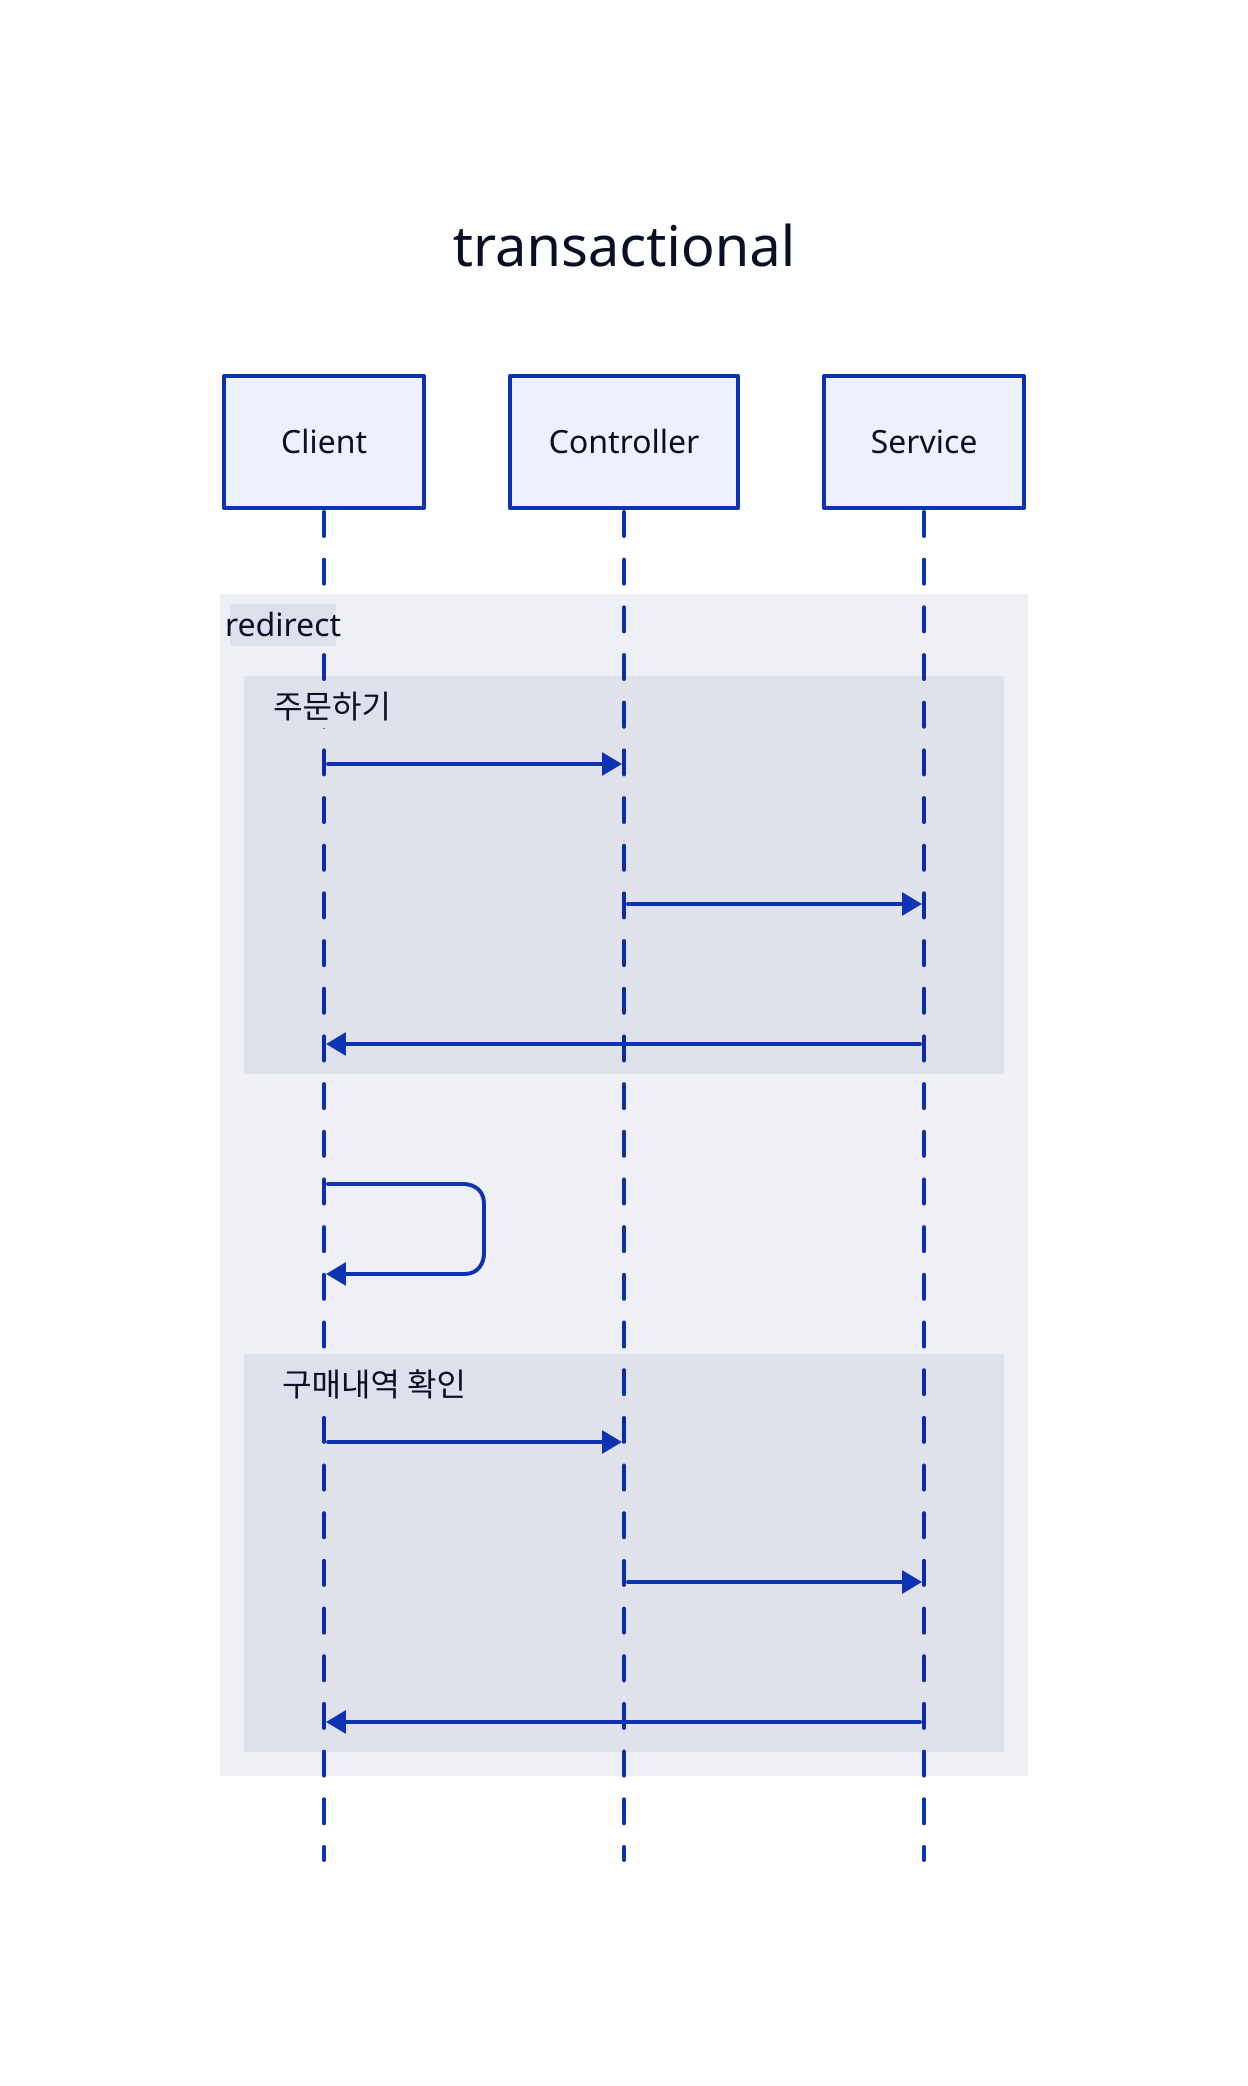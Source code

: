 transactional: {
    shape: sequence_diagram
  
    c: Client
    con: Controller
    ser: Service
    redirect: {
      주문하기: {
        c -> con -> ser
        ser -> c
      }
      c -> c
  
      구매내역 확인: {
        c -> con
        con -> ser
        ser -> c
      }
    }
  }
  